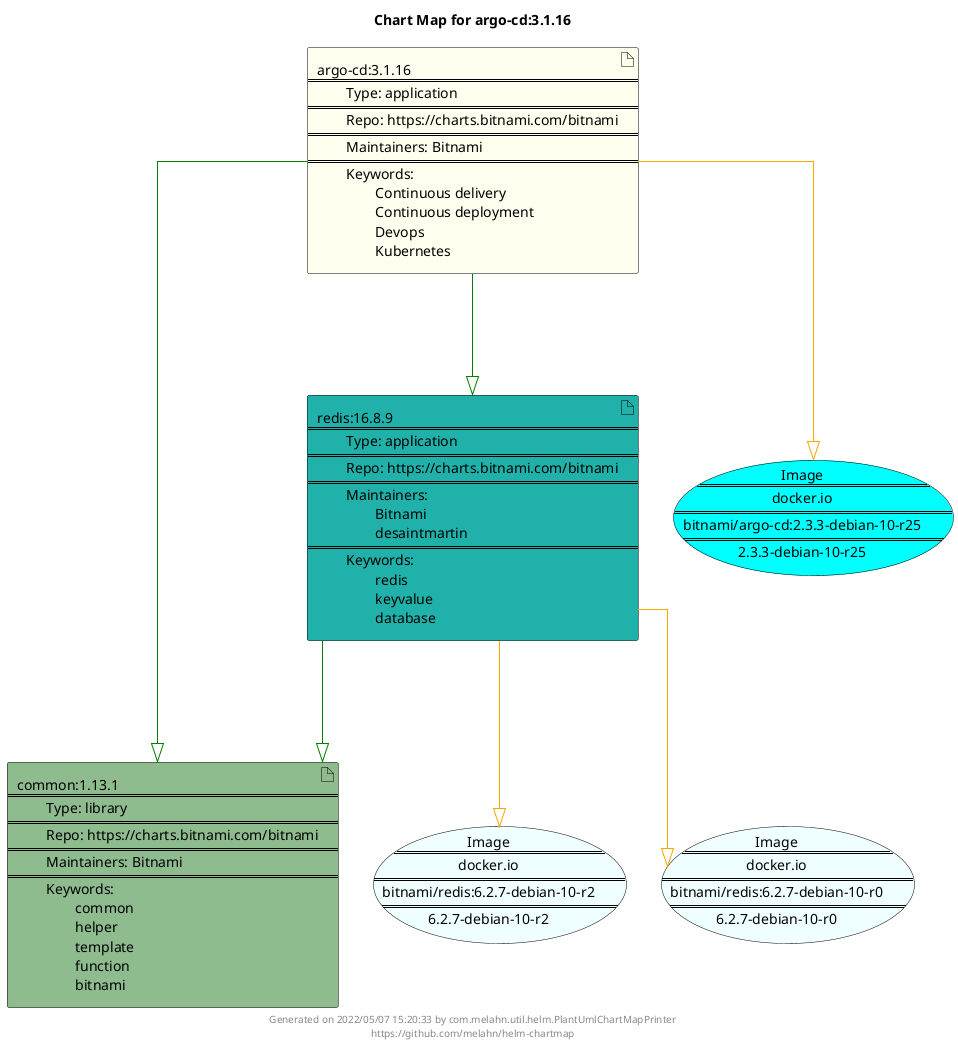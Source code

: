 @startuml
skinparam linetype ortho
skinparam backgroundColor white
skinparam usecaseBorderColor black
skinparam usecaseArrowColor LightSlateGray
skinparam artifactBorderColor black
skinparam artifactArrowColor LightSlateGray

title Chart Map for argo-cd:3.1.16

'There are 3 referenced Helm Charts
artifact "common:1.13.1\n====\n\tType: library\n====\n\tRepo: https://charts.bitnami.com/bitnami\n====\n\tMaintainers: Bitnami\n====\n\tKeywords: \n\t\tcommon\n\t\thelper\n\t\ttemplate\n\t\tfunction\n\t\tbitnami" as common_1_13_1 #DarkSeaGreen
artifact "argo-cd:3.1.16\n====\n\tType: application\n====\n\tRepo: https://charts.bitnami.com/bitnami\n====\n\tMaintainers: Bitnami\n====\n\tKeywords: \n\t\tContinuous delivery\n\t\tContinuous deployment\n\t\tDevops\n\t\tKubernetes" as argo_cd_3_1_16 #Ivory
artifact "redis:16.8.9\n====\n\tType: application\n====\n\tRepo: https://charts.bitnami.com/bitnami\n====\n\tMaintainers: \n\t\tBitnami\n\t\tdesaintmartin\n====\n\tKeywords: \n\t\tredis\n\t\tkeyvalue\n\t\tdatabase" as redis_16_8_9 #LightSeaGreen

'There are 3 referenced Docker Images
usecase "Image\n====\ndocker.io\n====\nbitnami/argo-cd:2.3.3-debian-10-r25\n====\n2.3.3-debian-10-r25" as docker_io_bitnami_argo_cd_2_3_3_debian_10_r25 #Aqua
usecase "Image\n====\ndocker.io\n====\nbitnami/redis:6.2.7-debian-10-r2\n====\n6.2.7-debian-10-r2" as docker_io_bitnami_redis_6_2_7_debian_10_r2 #Azure
usecase "Image\n====\ndocker.io\n====\nbitnami/redis:6.2.7-debian-10-r0\n====\n6.2.7-debian-10-r0" as docker_io_bitnami_redis_6_2_7_debian_10_r0 #Azure

'Chart Dependencies
argo_cd_3_1_16--[#green]-|>common_1_13_1
argo_cd_3_1_16--[#green]-|>redis_16_8_9
redis_16_8_9--[#green]-|>common_1_13_1
argo_cd_3_1_16--[#orange]-|>docker_io_bitnami_argo_cd_2_3_3_debian_10_r25
redis_16_8_9--[#orange]-|>docker_io_bitnami_redis_6_2_7_debian_10_r0
redis_16_8_9--[#orange]-|>docker_io_bitnami_redis_6_2_7_debian_10_r2

center footer Generated on 2022/05/07 15:20:33 by com.melahn.util.helm.PlantUmlChartMapPrinter\nhttps://github.com/melahn/helm-chartmap
@enduml
